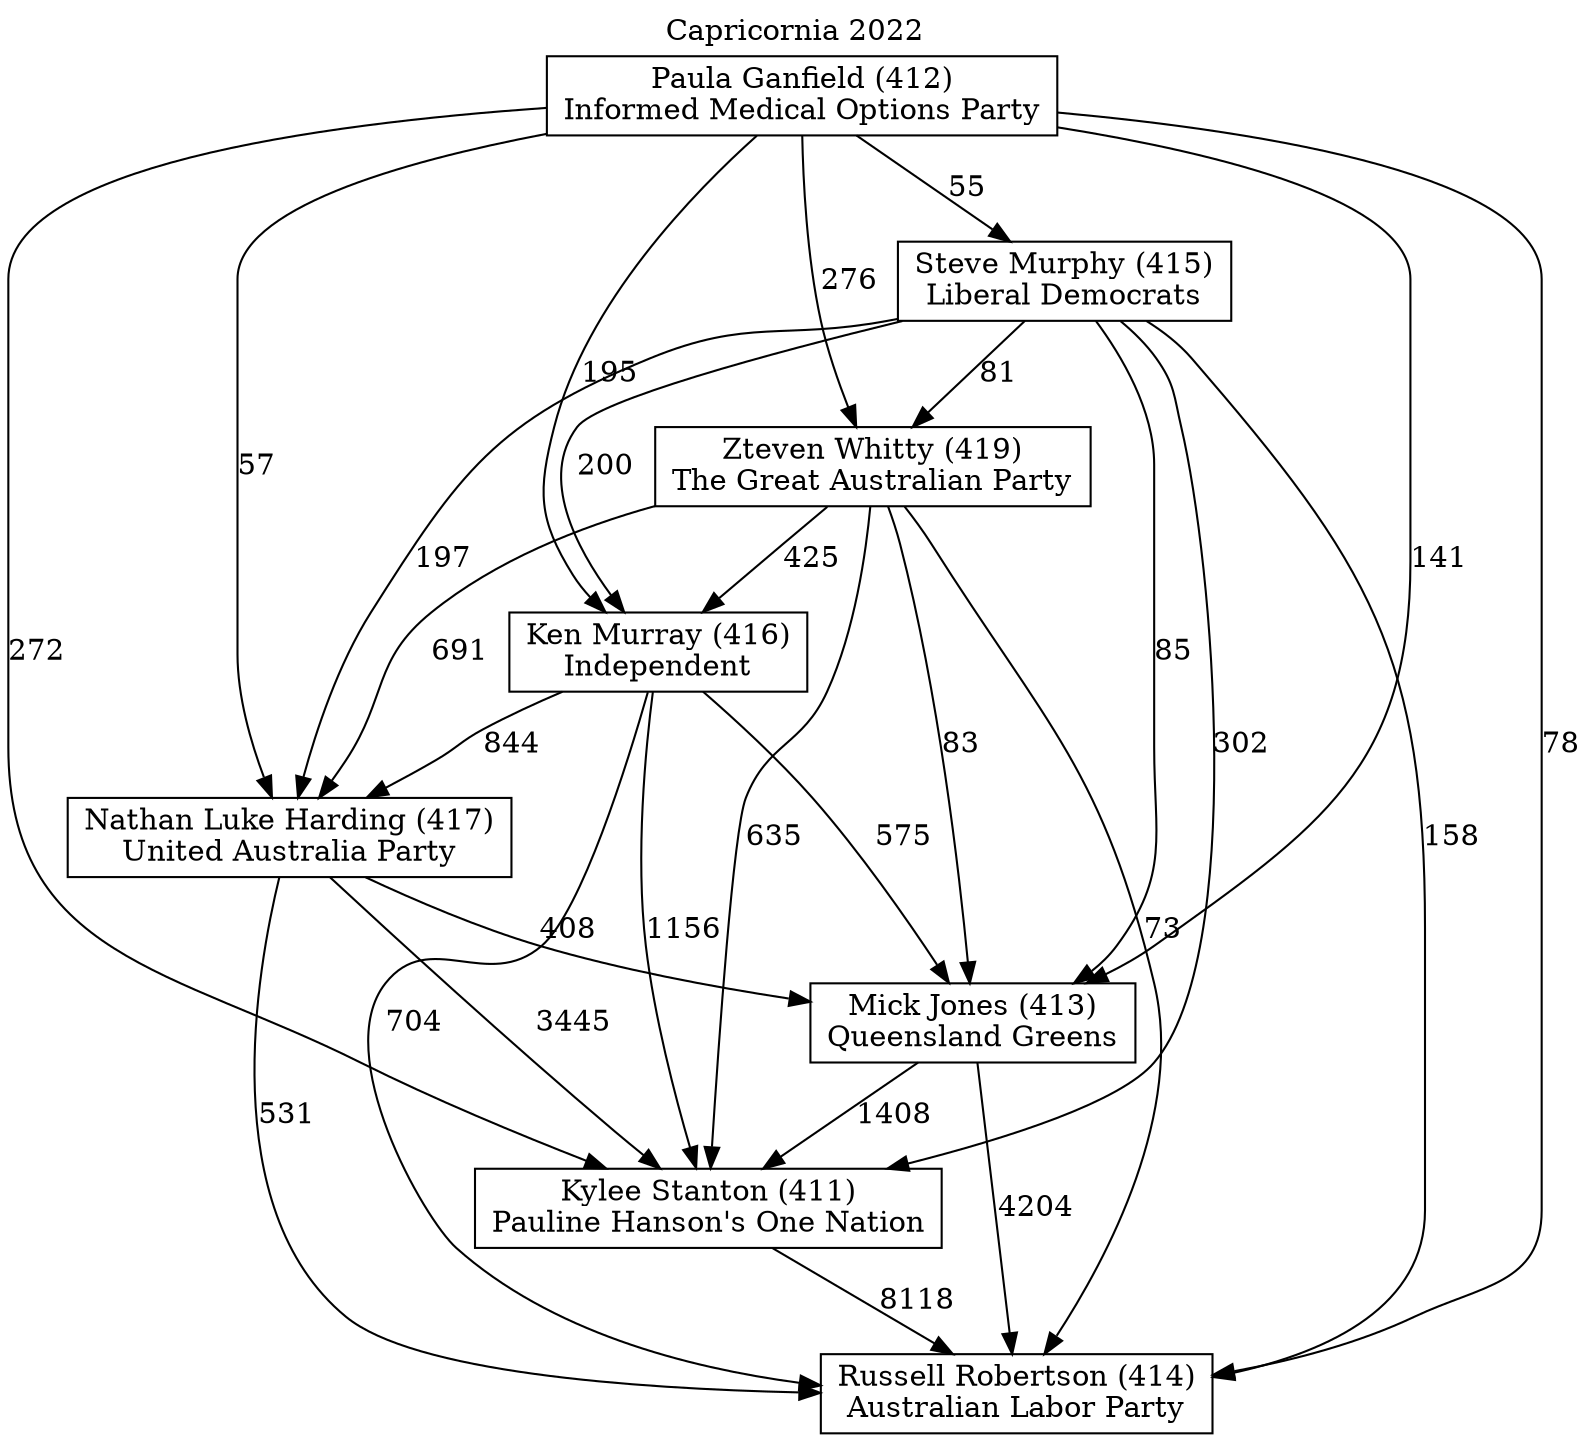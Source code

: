 // House preference flow
digraph "Russell Robertson (414)_Capricornia_2022" {
	graph [label="Capricornia 2022" labelloc=t mclimit=10]
	node [shape=box]
	"Russell Robertson (414)" [label="Russell Robertson (414)
Australian Labor Party"]
	"Kylee Stanton (411)" [label="Kylee Stanton (411)
Pauline Hanson's One Nation"]
	"Mick Jones (413)" [label="Mick Jones (413)
Queensland Greens"]
	"Nathan Luke Harding (417)" [label="Nathan Luke Harding (417)
United Australia Party"]
	"Ken Murray (416)" [label="Ken Murray (416)
Independent"]
	"Zteven Whitty (419)" [label="Zteven Whitty (419)
The Great Australian Party"]
	"Steve Murphy (415)" [label="Steve Murphy (415)
Liberal Democrats"]
	"Paula Ganfield (412)" [label="Paula Ganfield (412)
Informed Medical Options Party"]
	"Kylee Stanton (411)" -> "Russell Robertson (414)" [label=8118]
	"Mick Jones (413)" -> "Kylee Stanton (411)" [label=1408]
	"Nathan Luke Harding (417)" -> "Mick Jones (413)" [label=408]
	"Ken Murray (416)" -> "Nathan Luke Harding (417)" [label=844]
	"Zteven Whitty (419)" -> "Ken Murray (416)" [label=425]
	"Steve Murphy (415)" -> "Zteven Whitty (419)" [label=81]
	"Paula Ganfield (412)" -> "Steve Murphy (415)" [label=55]
	"Mick Jones (413)" -> "Russell Robertson (414)" [label=4204]
	"Nathan Luke Harding (417)" -> "Russell Robertson (414)" [label=531]
	"Ken Murray (416)" -> "Russell Robertson (414)" [label=704]
	"Zteven Whitty (419)" -> "Russell Robertson (414)" [label=73]
	"Steve Murphy (415)" -> "Russell Robertson (414)" [label=158]
	"Paula Ganfield (412)" -> "Russell Robertson (414)" [label=78]
	"Paula Ganfield (412)" -> "Zteven Whitty (419)" [label=276]
	"Steve Murphy (415)" -> "Ken Murray (416)" [label=200]
	"Paula Ganfield (412)" -> "Ken Murray (416)" [label=195]
	"Zteven Whitty (419)" -> "Nathan Luke Harding (417)" [label=691]
	"Steve Murphy (415)" -> "Nathan Luke Harding (417)" [label=197]
	"Paula Ganfield (412)" -> "Nathan Luke Harding (417)" [label=57]
	"Ken Murray (416)" -> "Mick Jones (413)" [label=575]
	"Zteven Whitty (419)" -> "Mick Jones (413)" [label=83]
	"Steve Murphy (415)" -> "Mick Jones (413)" [label=85]
	"Paula Ganfield (412)" -> "Mick Jones (413)" [label=141]
	"Nathan Luke Harding (417)" -> "Kylee Stanton (411)" [label=3445]
	"Ken Murray (416)" -> "Kylee Stanton (411)" [label=1156]
	"Zteven Whitty (419)" -> "Kylee Stanton (411)" [label=635]
	"Steve Murphy (415)" -> "Kylee Stanton (411)" [label=302]
	"Paula Ganfield (412)" -> "Kylee Stanton (411)" [label=272]
}
